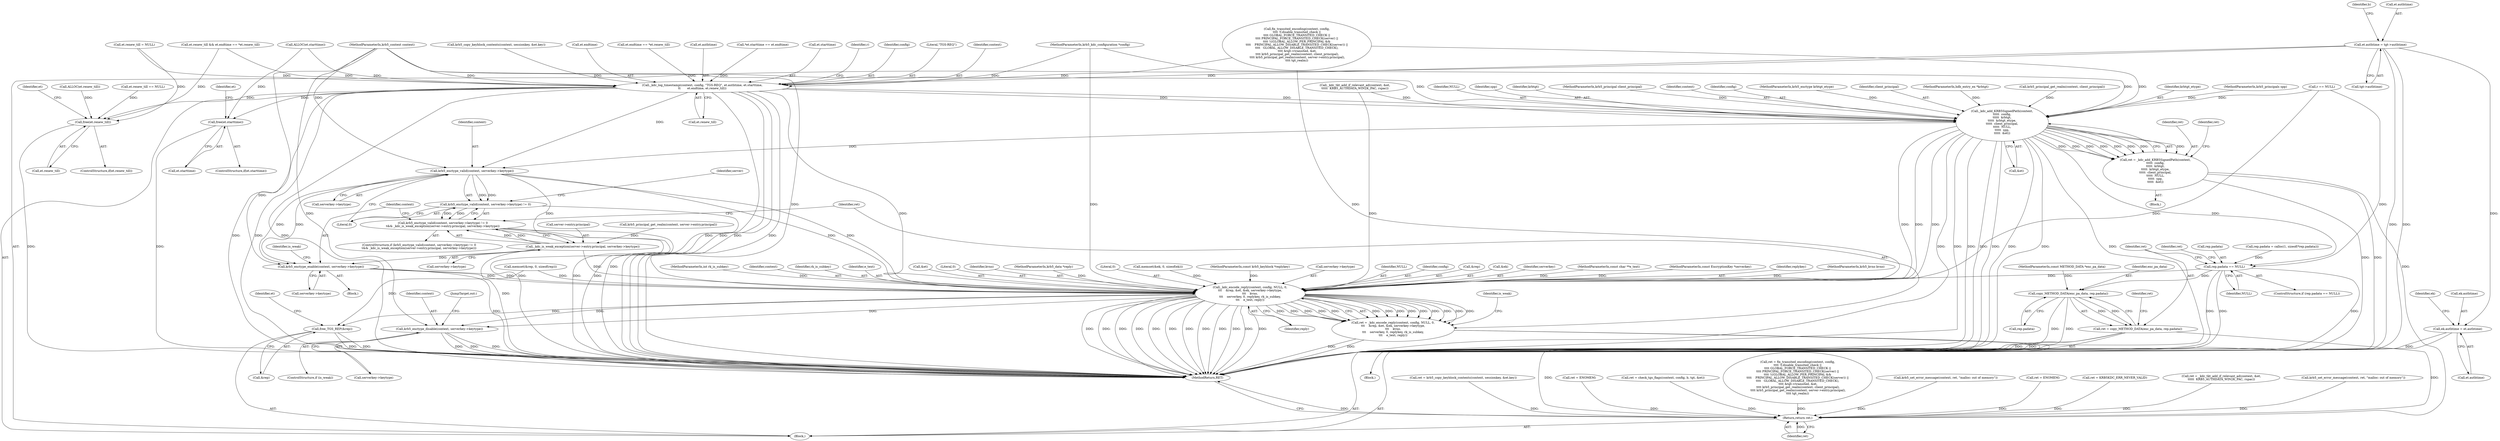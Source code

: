 digraph "0_heimdal_b1e699103f08d6a0ca46a122193c9da65f6cf837_1@pointer" {
"1000178" [label="(Call,et.authtime = tgt->authtime)"];
"1000863" [label="(Call,ek.authtime = et.authtime)"];
"1000909" [label="(Call,_kdc_log_timestamp(context, config, \"TGS-REQ\", et.authtime, et.starttime,\n\t\t       et.endtime, et.renew_till))"];
"1000949" [label="(Call,_kdc_add_KRB5SignedPath(context,\n\t\t\t\t\t  config,\n\t\t\t\t\t  krbtgt,\n\t\t\t\t\t  krbtgt_etype,\n\t\t\t\t\t  client_principal,\n\t\t\t\t\t  NULL,\n\t\t\t\t\t  spp,\n\t\t\t\t\t  &et))"];
"1000947" [label="(Call,ret = _kdc_add_KRB5SignedPath(context,\n\t\t\t\t\t  config,\n\t\t\t\t\t  krbtgt,\n\t\t\t\t\t  krbtgt_etype,\n\t\t\t\t\t  client_principal,\n\t\t\t\t\t  NULL,\n\t\t\t\t\t  spp,\n\t\t\t\t\t  &et))"];
"1001120" [label="(Return,return ret;)"];
"1000979" [label="(Call,rep.padata == NULL)"];
"1000991" [label="(Call,copy_METHOD_DATA(enc_pa_data, rep.padata))"];
"1000989" [label="(Call,ret = copy_METHOD_DATA(enc_pa_data, rep.padata))"];
"1001028" [label="(Call,_kdc_encode_reply(context, config, NULL, 0,\n\t\t\t    &rep, &et, &ek, serverkey->keytype,\n\t\t\t    kvno,\n\t\t\t    serverkey, 0, replykey, rk_is_subkey,\n\t\t\t    e_text, reply))"];
"1001026" [label="(Call,ret = _kdc_encode_reply(context, config, NULL, 0,\n\t\t\t    &rep, &et, &ek, serverkey->keytype,\n\t\t\t    kvno,\n\t\t\t    serverkey, 0, replykey, rk_is_subkey,\n\t\t\t    e_text, reply))"];
"1001051" [label="(Call,krb5_enctype_disable(context, serverkey->keytype))"];
"1001057" [label="(Call,free_TGS_REP(&rep))"];
"1001002" [label="(Call,krb5_enctype_valid(context, serverkey->keytype))"];
"1001001" [label="(Call,krb5_enctype_valid(context, serverkey->keytype) != 0)"];
"1001000" [label="(Call,krb5_enctype_valid(context, serverkey->keytype) != 0\n\t&& _kdc_is_weak_exception(server->entry.principal, serverkey->keytype))"];
"1001008" [label="(Call,_kdc_is_weak_exception(server->entry.principal, serverkey->keytype))"];
"1001018" [label="(Call,krb5_enctype_enable(context, serverkey->keytype))"];
"1001069" [label="(Call,free(et.starttime))"];
"1001077" [label="(Call,free(et.renew_till))"];
"1000781" [label="(Call,ret = krb5_copy_keyblock_contents(context, sessionkey, &et.key))"];
"1000953" [label="(Identifier,krbtgt_etype)"];
"1000178" [label="(Call,et.authtime = tgt->authtime)"];
"1000132" [label="(MethodParameterIn,const METHOD_DATA *enc_pa_data)"];
"1000130" [label="(MethodParameterIn,krb5_principals spp)"];
"1001044" [label="(Literal,0)"];
"1000162" [label="(Call,memset(&ek, 0, sizeof(ek)))"];
"1000116" [label="(MethodParameterIn,const krb5_keyblock *replykey)"];
"1000546" [label="(Call,*et.starttime == et.endtime)"];
"1000838" [label="(Call,ret = ENOMEM)"];
"1001039" [label="(Call,serverkey->keytype)"];
"1000150" [label="(Call,memset(&rep, 0, sizeof(rep)))"];
"1000212" [label="(Call,ret = check_tgs_flags(context, config, b, tgt, &et))"];
"1000916" [label="(Call,et.starttime)"];
"1000188" [label="(Identifier,b)"];
"1001050" [label="(Identifier,is_weak)"];
"1000966" [label="(Block,)"];
"1001007" [label="(Literal,0)"];
"1001075" [label="(Identifier,et)"];
"1001048" [label="(Identifier,reply)"];
"1000226" [label="(Call,fix_transited_encoding(context, config,\n\t\t\t\t !f.disable_transited_check ||\n\t\t\t\t GLOBAL_FORCE_TRANSITED_CHECK ||\n\t\t\t\t PRINCIPAL_FORCE_TRANSITED_CHECK(server) ||\n\t\t\t\t !((GLOBAL_ALLOW_PER_PRINCIPAL &&\n\t\t\t\t    PRINCIPAL_ALLOW_DISABLE_TRANSITED_CHECK(server)) ||\n\t\t\t\t   GLOBAL_ALLOW_DISABLE_TRANSITED_CHECK),\n \t\t\t\t &tgt->transited, &et,\n \t\t\t\t krb5_principal_get_realm(context, client_principal),\n \t\t\t\t krb5_principal_get_realm(context, server->entry.principal),\n\t\t\t\t tgt_realm))"];
"1001026" [label="(Call,ret = _kdc_encode_reply(context, config, NULL, 0,\n\t\t\t    &rep, &et, &ek, serverkey->keytype,\n\t\t\t    kvno,\n\t\t\t    serverkey, 0, replykey, rk_is_subkey,\n\t\t\t    e_text, reply))"];
"1000224" [label="(Call,ret = fix_transited_encoding(context, config,\n\t\t\t\t !f.disable_transited_check ||\n\t\t\t\t GLOBAL_FORCE_TRANSITED_CHECK ||\n\t\t\t\t PRINCIPAL_FORCE_TRANSITED_CHECK(server) ||\n\t\t\t\t !((GLOBAL_ALLOW_PER_PRINCIPAL &&\n\t\t\t\t    PRINCIPAL_ALLOW_DISABLE_TRANSITED_CHECK(server)) ||\n\t\t\t\t   GLOBAL_ALLOW_DISABLE_TRANSITED_CHECK),\n \t\t\t\t &tgt->transited, &et,\n \t\t\t\t krb5_principal_get_realm(context, client_principal),\n \t\t\t\t krb5_principal_get_realm(context, server->entry.principal),\n\t\t\t\t tgt_realm))"];
"1000182" [label="(Call,tgt->authtime)"];
"1000999" [label="(ControlStructure,if (krb5_enctype_valid(context, serverkey->keytype) != 0\n\t&& _kdc_is_weak_exception(server->entry.principal, serverkey->keytype)))"];
"1000955" [label="(Identifier,NULL)"];
"1001003" [label="(Identifier,context)"];
"1001004" [label="(Call,serverkey->keytype)"];
"1001049" [label="(ControlStructure,if (is_weak))"];
"1001031" [label="(Identifier,NULL)"];
"1000997" [label="(Identifier,ret)"];
"1000956" [label="(Identifier,spp)"];
"1001051" [label="(Call,krb5_enctype_disable(context, serverkey->keytype))"];
"1001030" [label="(Identifier,config)"];
"1001033" [label="(Call,&rep)"];
"1001001" [label="(Call,krb5_enctype_valid(context, serverkey->keytype) != 0)"];
"1001058" [label="(Call,&rep)"];
"1000952" [label="(Identifier,krbtgt)"];
"1000909" [label="(Call,_kdc_log_timestamp(context, config, \"TGS-REQ\", et.authtime, et.starttime,\n\t\t       et.endtime, et.renew_till))"];
"1000928" [label="(Identifier,r)"];
"1001019" [label="(Identifier,context)"];
"1000126" [label="(MethodParameterIn,krb5_principal client_principal)"];
"1000950" [label="(Identifier,context)"];
"1001070" [label="(Call,et.starttime)"];
"1000718" [label="(Call,krb5_set_error_message(context, ret, \"malloc: out of memory\"))"];
"1000983" [label="(Identifier,NULL)"];
"1001037" [label="(Call,&ek)"];
"1001063" [label="(Identifier,et)"];
"1000936" [label="(Call,r == NULL)"];
"1000111" [label="(MethodParameterIn,krb5_context context)"];
"1001043" [label="(Identifier,serverkey)"];
"1000985" [label="(Call,ret = ENOMEM)"];
"1001009" [label="(Call,server->entry.principal)"];
"1000133" [label="(MethodParameterIn,const char **e_text)"];
"1001053" [label="(Call,serverkey->keytype)"];
"1001027" [label="(Identifier,ret)"];
"1000978" [label="(ControlStructure,if (rep.padata == NULL))"];
"1001078" [label="(Call,et.renew_till)"];
"1000948" [label="(Identifier,ret)"];
"1000864" [label="(Call,ek.authtime)"];
"1000951" [label="(Identifier,config)"];
"1000863" [label="(Call,ek.authtime = et.authtime)"];
"1000989" [label="(Call,ret = copy_METHOD_DATA(enc_pa_data, rep.padata))"];
"1000555" [label="(Call,ret = KRB5KDC_ERR_NEVER_VALID)"];
"1001052" [label="(Identifier,context)"];
"1001002" [label="(Call,krb5_enctype_valid(context, serverkey->keytype))"];
"1000992" [label="(Identifier,enc_pa_data)"];
"1001120" [label="(Return,return ret;)"];
"1000640" [label="(Call,ret = _kdc_tkt_add_if_relevant_ad(context, &et,\n\t\t\t\t\t  KRB5_AUTHDATA_WIN2K_PAC, rspac))"];
"1000872" [label="(Identifier,ek)"];
"1000911" [label="(Identifier,config)"];
"1001069" [label="(Call,free(et.starttime))"];
"1000112" [label="(MethodParameterIn,krb5_kdc_configuration *config)"];
"1001017" [label="(Block,)"];
"1000980" [label="(Call,rep.padata)"];
"1000946" [label="(Block,)"];
"1000686" [label="(Call,krb5_set_error_message(context, ret, \"malloc: out of memory\"))"];
"1000129" [label="(MethodParameterIn,krb5_enctype krbtgt_etype)"];
"1000135" [label="(Block,)"];
"1000118" [label="(MethodParameterIn,const EncryptionKey *serverkey)"];
"1000577" [label="(Call,et.renew_till = NULL)"];
"1000912" [label="(Literal,\"TGS-REQ\")"];
"1000993" [label="(Call,rep.padata)"];
"1001028" [label="(Call,_kdc_encode_reply(context, config, NULL, 0,\n\t\t\t    &rep, &et, &ek, serverkey->keytype,\n\t\t\t    kvno,\n\t\t\t    serverkey, 0, replykey, rk_is_subkey,\n\t\t\t    e_text, reply))"];
"1000954" [label="(Identifier,client_principal)"];
"1001045" [label="(Identifier,replykey)"];
"1000120" [label="(MethodParameterIn,krb5_kvno kvno)"];
"1001083" [label="(Identifier,et)"];
"1000117" [label="(MethodParameterIn,int rk_is_subkey)"];
"1001121" [label="(Identifier,ret)"];
"1000957" [label="(Call,&et)"];
"1001029" [label="(Identifier,context)"];
"1001057" [label="(Call,free_TGS_REP(&rep))"];
"1000910" [label="(Identifier,context)"];
"1000960" [label="(Identifier,ret)"];
"1000128" [label="(MethodParameterIn,hdb_entry_ex *krbtgt)"];
"1000947" [label="(Call,ret = _kdc_add_KRB5SignedPath(context,\n\t\t\t\t\t  config,\n\t\t\t\t\t  krbtgt,\n\t\t\t\t\t  krbtgt_etype,\n\t\t\t\t\t  client_principal,\n\t\t\t\t\t  NULL,\n\t\t\t\t\t  spp,\n\t\t\t\t\t  &et))"];
"1000867" [label="(Call,et.authtime)"];
"1001046" [label="(Identifier,rk_is_subkey)"];
"1001056" [label="(JumpTarget,out:)"];
"1000967" [label="(Call,rep.padata = calloc(1, sizeof(*rep.padata)))"];
"1000990" [label="(Identifier,ret)"];
"1001077" [label="(Call,free(et.renew_till))"];
"1001020" [label="(Call,serverkey->keytype)"];
"1000179" [label="(Call,et.authtime)"];
"1000783" [label="(Call,krb5_copy_keyblock_contents(context, sessionkey, &et.key))"];
"1000255" [label="(Call,krb5_principal_get_realm(context, server->entry.principal))"];
"1001011" [label="(Identifier,server)"];
"1000979" [label="(Call,rep.padata == NULL)"];
"1000202" [label="(Call,ALLOC(et.starttime))"];
"1001047" [label="(Identifier,e_text)"];
"1001014" [label="(Call,serverkey->keytype)"];
"1000412" [label="(Call,ALLOC(et.renew_till))"];
"1000991" [label="(Call,copy_METHOD_DATA(enc_pa_data, rep.padata))"];
"1000919" [label="(Call,et.endtime)"];
"1000922" [label="(Call,et.renew_till)"];
"1000642" [label="(Call,_kdc_tkt_add_if_relevant_ad(context, &et,\n\t\t\t\t\t  KRB5_AUTHDATA_WIN2K_PAC, rspac))"];
"1001035" [label="(Call,&et)"];
"1000986" [label="(Identifier,ret)"];
"1000949" [label="(Call,_kdc_add_KRB5SignedPath(context,\n\t\t\t\t\t  config,\n\t\t\t\t\t  krbtgt,\n\t\t\t\t\t  krbtgt_etype,\n\t\t\t\t\t  client_principal,\n\t\t\t\t\t  NULL,\n\t\t\t\t\t  spp,\n\t\t\t\t\t  &et))"];
"1001122" [label="(MethodReturn,RET)"];
"1001073" [label="(ControlStructure,if(et.renew_till))"];
"1001000" [label="(Call,krb5_enctype_valid(context, serverkey->keytype) != 0\n\t&& _kdc_is_weak_exception(server->entry.principal, serverkey->keytype))"];
"1000560" [label="(Call,et.renew_till && et.endtime == *et.renew_till)"];
"1001008" [label="(Call,_kdc_is_weak_exception(server->entry.principal, serverkey->keytype))"];
"1000252" [label="(Call,krb5_principal_get_realm(context, client_principal))"];
"1001032" [label="(Literal,0)"];
"1001065" [label="(ControlStructure,if(et.starttime))"];
"1001018" [label="(Call,krb5_enctype_enable(context, serverkey->keytype))"];
"1001042" [label="(Identifier,kvno)"];
"1000564" [label="(Call,et.endtime == *et.renew_till)"];
"1000385" [label="(Call,et.renew_till == NULL)"];
"1001024" [label="(Identifier,is_weak)"];
"1000913" [label="(Call,et.authtime)"];
"1000134" [label="(MethodParameterIn,krb5_data *reply)"];
"1000178" -> "1000135"  [label="AST: "];
"1000178" -> "1000182"  [label="CFG: "];
"1000179" -> "1000178"  [label="AST: "];
"1000182" -> "1000178"  [label="AST: "];
"1000188" -> "1000178"  [label="CFG: "];
"1000178" -> "1001122"  [label="DDG: "];
"1000178" -> "1001122"  [label="DDG: "];
"1000178" -> "1000863"  [label="DDG: "];
"1000178" -> "1000909"  [label="DDG: "];
"1000863" -> "1000135"  [label="AST: "];
"1000863" -> "1000867"  [label="CFG: "];
"1000864" -> "1000863"  [label="AST: "];
"1000867" -> "1000863"  [label="AST: "];
"1000872" -> "1000863"  [label="CFG: "];
"1000863" -> "1001122"  [label="DDG: "];
"1000909" -> "1000135"  [label="AST: "];
"1000909" -> "1000922"  [label="CFG: "];
"1000910" -> "1000909"  [label="AST: "];
"1000911" -> "1000909"  [label="AST: "];
"1000912" -> "1000909"  [label="AST: "];
"1000913" -> "1000909"  [label="AST: "];
"1000916" -> "1000909"  [label="AST: "];
"1000919" -> "1000909"  [label="AST: "];
"1000922" -> "1000909"  [label="AST: "];
"1000928" -> "1000909"  [label="CFG: "];
"1000909" -> "1001122"  [label="DDG: "];
"1000909" -> "1001122"  [label="DDG: "];
"1000909" -> "1001122"  [label="DDG: "];
"1000909" -> "1001122"  [label="DDG: "];
"1000909" -> "1001122"  [label="DDG: "];
"1000909" -> "1001122"  [label="DDG: "];
"1000909" -> "1001122"  [label="DDG: "];
"1000783" -> "1000909"  [label="DDG: "];
"1000111" -> "1000909"  [label="DDG: "];
"1000226" -> "1000909"  [label="DDG: "];
"1000112" -> "1000909"  [label="DDG: "];
"1000202" -> "1000909"  [label="DDG: "];
"1000564" -> "1000909"  [label="DDG: "];
"1000546" -> "1000909"  [label="DDG: "];
"1000577" -> "1000909"  [label="DDG: "];
"1000560" -> "1000909"  [label="DDG: "];
"1000909" -> "1000949"  [label="DDG: "];
"1000909" -> "1000949"  [label="DDG: "];
"1000909" -> "1001002"  [label="DDG: "];
"1000909" -> "1001028"  [label="DDG: "];
"1000909" -> "1001069"  [label="DDG: "];
"1000909" -> "1001077"  [label="DDG: "];
"1000949" -> "1000947"  [label="AST: "];
"1000949" -> "1000957"  [label="CFG: "];
"1000950" -> "1000949"  [label="AST: "];
"1000951" -> "1000949"  [label="AST: "];
"1000952" -> "1000949"  [label="AST: "];
"1000953" -> "1000949"  [label="AST: "];
"1000954" -> "1000949"  [label="AST: "];
"1000955" -> "1000949"  [label="AST: "];
"1000956" -> "1000949"  [label="AST: "];
"1000957" -> "1000949"  [label="AST: "];
"1000947" -> "1000949"  [label="CFG: "];
"1000949" -> "1001122"  [label="DDG: "];
"1000949" -> "1001122"  [label="DDG: "];
"1000949" -> "1001122"  [label="DDG: "];
"1000949" -> "1001122"  [label="DDG: "];
"1000949" -> "1001122"  [label="DDG: "];
"1000949" -> "1001122"  [label="DDG: "];
"1000949" -> "1001122"  [label="DDG: "];
"1000949" -> "1001122"  [label="DDG: "];
"1000949" -> "1000947"  [label="DDG: "];
"1000949" -> "1000947"  [label="DDG: "];
"1000949" -> "1000947"  [label="DDG: "];
"1000949" -> "1000947"  [label="DDG: "];
"1000949" -> "1000947"  [label="DDG: "];
"1000949" -> "1000947"  [label="DDG: "];
"1000949" -> "1000947"  [label="DDG: "];
"1000949" -> "1000947"  [label="DDG: "];
"1000111" -> "1000949"  [label="DDG: "];
"1000112" -> "1000949"  [label="DDG: "];
"1000128" -> "1000949"  [label="DDG: "];
"1000129" -> "1000949"  [label="DDG: "];
"1000252" -> "1000949"  [label="DDG: "];
"1000126" -> "1000949"  [label="DDG: "];
"1000936" -> "1000949"  [label="DDG: "];
"1000130" -> "1000949"  [label="DDG: "];
"1000642" -> "1000949"  [label="DDG: "];
"1000226" -> "1000949"  [label="DDG: "];
"1000949" -> "1000979"  [label="DDG: "];
"1000949" -> "1001002"  [label="DDG: "];
"1000949" -> "1001028"  [label="DDG: "];
"1000949" -> "1001028"  [label="DDG: "];
"1000949" -> "1001028"  [label="DDG: "];
"1000947" -> "1000946"  [label="AST: "];
"1000948" -> "1000947"  [label="AST: "];
"1000960" -> "1000947"  [label="CFG: "];
"1000947" -> "1001122"  [label="DDG: "];
"1000947" -> "1001122"  [label="DDG: "];
"1000947" -> "1001120"  [label="DDG: "];
"1001120" -> "1000135"  [label="AST: "];
"1001120" -> "1001121"  [label="CFG: "];
"1001121" -> "1001120"  [label="AST: "];
"1001122" -> "1001120"  [label="CFG: "];
"1001120" -> "1001122"  [label="DDG: "];
"1001121" -> "1001120"  [label="DDG: "];
"1001026" -> "1001120"  [label="DDG: "];
"1000781" -> "1001120"  [label="DDG: "];
"1000989" -> "1001120"  [label="DDG: "];
"1000718" -> "1001120"  [label="DDG: "];
"1000838" -> "1001120"  [label="DDG: "];
"1000640" -> "1001120"  [label="DDG: "];
"1000224" -> "1001120"  [label="DDG: "];
"1000555" -> "1001120"  [label="DDG: "];
"1000686" -> "1001120"  [label="DDG: "];
"1000212" -> "1001120"  [label="DDG: "];
"1000985" -> "1001120"  [label="DDG: "];
"1000979" -> "1000978"  [label="AST: "];
"1000979" -> "1000983"  [label="CFG: "];
"1000980" -> "1000979"  [label="AST: "];
"1000983" -> "1000979"  [label="AST: "];
"1000986" -> "1000979"  [label="CFG: "];
"1000990" -> "1000979"  [label="CFG: "];
"1000979" -> "1001122"  [label="DDG: "];
"1000979" -> "1001122"  [label="DDG: "];
"1000979" -> "1001122"  [label="DDG: "];
"1000967" -> "1000979"  [label="DDG: "];
"1000936" -> "1000979"  [label="DDG: "];
"1000979" -> "1000991"  [label="DDG: "];
"1000979" -> "1001028"  [label="DDG: "];
"1000991" -> "1000989"  [label="AST: "];
"1000991" -> "1000993"  [label="CFG: "];
"1000992" -> "1000991"  [label="AST: "];
"1000993" -> "1000991"  [label="AST: "];
"1000989" -> "1000991"  [label="CFG: "];
"1000991" -> "1001122"  [label="DDG: "];
"1000991" -> "1001122"  [label="DDG: "];
"1000991" -> "1000989"  [label="DDG: "];
"1000991" -> "1000989"  [label="DDG: "];
"1000132" -> "1000991"  [label="DDG: "];
"1000989" -> "1000966"  [label="AST: "];
"1000990" -> "1000989"  [label="AST: "];
"1000997" -> "1000989"  [label="CFG: "];
"1000989" -> "1001122"  [label="DDG: "];
"1000989" -> "1001122"  [label="DDG: "];
"1001028" -> "1001026"  [label="AST: "];
"1001028" -> "1001048"  [label="CFG: "];
"1001029" -> "1001028"  [label="AST: "];
"1001030" -> "1001028"  [label="AST: "];
"1001031" -> "1001028"  [label="AST: "];
"1001032" -> "1001028"  [label="AST: "];
"1001033" -> "1001028"  [label="AST: "];
"1001035" -> "1001028"  [label="AST: "];
"1001037" -> "1001028"  [label="AST: "];
"1001039" -> "1001028"  [label="AST: "];
"1001042" -> "1001028"  [label="AST: "];
"1001043" -> "1001028"  [label="AST: "];
"1001044" -> "1001028"  [label="AST: "];
"1001045" -> "1001028"  [label="AST: "];
"1001046" -> "1001028"  [label="AST: "];
"1001047" -> "1001028"  [label="AST: "];
"1001048" -> "1001028"  [label="AST: "];
"1001026" -> "1001028"  [label="CFG: "];
"1001028" -> "1001122"  [label="DDG: "];
"1001028" -> "1001122"  [label="DDG: "];
"1001028" -> "1001122"  [label="DDG: "];
"1001028" -> "1001122"  [label="DDG: "];
"1001028" -> "1001122"  [label="DDG: "];
"1001028" -> "1001122"  [label="DDG: "];
"1001028" -> "1001122"  [label="DDG: "];
"1001028" -> "1001122"  [label="DDG: "];
"1001028" -> "1001122"  [label="DDG: "];
"1001028" -> "1001122"  [label="DDG: "];
"1001028" -> "1001122"  [label="DDG: "];
"1001028" -> "1001122"  [label="DDG: "];
"1001028" -> "1001026"  [label="DDG: "];
"1001028" -> "1001026"  [label="DDG: "];
"1001028" -> "1001026"  [label="DDG: "];
"1001028" -> "1001026"  [label="DDG: "];
"1001028" -> "1001026"  [label="DDG: "];
"1001028" -> "1001026"  [label="DDG: "];
"1001028" -> "1001026"  [label="DDG: "];
"1001028" -> "1001026"  [label="DDG: "];
"1001028" -> "1001026"  [label="DDG: "];
"1001028" -> "1001026"  [label="DDG: "];
"1001028" -> "1001026"  [label="DDG: "];
"1001028" -> "1001026"  [label="DDG: "];
"1001028" -> "1001026"  [label="DDG: "];
"1001028" -> "1001026"  [label="DDG: "];
"1001002" -> "1001028"  [label="DDG: "];
"1001002" -> "1001028"  [label="DDG: "];
"1001018" -> "1001028"  [label="DDG: "];
"1001018" -> "1001028"  [label="DDG: "];
"1000111" -> "1001028"  [label="DDG: "];
"1000112" -> "1001028"  [label="DDG: "];
"1000936" -> "1001028"  [label="DDG: "];
"1000150" -> "1001028"  [label="DDG: "];
"1000642" -> "1001028"  [label="DDG: "];
"1000226" -> "1001028"  [label="DDG: "];
"1000162" -> "1001028"  [label="DDG: "];
"1001008" -> "1001028"  [label="DDG: "];
"1000120" -> "1001028"  [label="DDG: "];
"1000118" -> "1001028"  [label="DDG: "];
"1000116" -> "1001028"  [label="DDG: "];
"1000117" -> "1001028"  [label="DDG: "];
"1000133" -> "1001028"  [label="DDG: "];
"1000134" -> "1001028"  [label="DDG: "];
"1001028" -> "1001051"  [label="DDG: "];
"1001028" -> "1001051"  [label="DDG: "];
"1001028" -> "1001057"  [label="DDG: "];
"1001026" -> "1000135"  [label="AST: "];
"1001027" -> "1001026"  [label="AST: "];
"1001050" -> "1001026"  [label="CFG: "];
"1001026" -> "1001122"  [label="DDG: "];
"1001026" -> "1001122"  [label="DDG: "];
"1001051" -> "1001049"  [label="AST: "];
"1001051" -> "1001053"  [label="CFG: "];
"1001052" -> "1001051"  [label="AST: "];
"1001053" -> "1001051"  [label="AST: "];
"1001056" -> "1001051"  [label="CFG: "];
"1001051" -> "1001122"  [label="DDG: "];
"1001051" -> "1001122"  [label="DDG: "];
"1001051" -> "1001122"  [label="DDG: "];
"1000111" -> "1001051"  [label="DDG: "];
"1001057" -> "1000135"  [label="AST: "];
"1001057" -> "1001058"  [label="CFG: "];
"1001058" -> "1001057"  [label="AST: "];
"1001063" -> "1001057"  [label="CFG: "];
"1001057" -> "1001122"  [label="DDG: "];
"1001057" -> "1001122"  [label="DDG: "];
"1000150" -> "1001057"  [label="DDG: "];
"1001002" -> "1001001"  [label="AST: "];
"1001002" -> "1001004"  [label="CFG: "];
"1001003" -> "1001002"  [label="AST: "];
"1001004" -> "1001002"  [label="AST: "];
"1001007" -> "1001002"  [label="CFG: "];
"1001002" -> "1001001"  [label="DDG: "];
"1001002" -> "1001001"  [label="DDG: "];
"1000111" -> "1001002"  [label="DDG: "];
"1001002" -> "1001008"  [label="DDG: "];
"1001002" -> "1001018"  [label="DDG: "];
"1001002" -> "1001018"  [label="DDG: "];
"1001001" -> "1001000"  [label="AST: "];
"1001001" -> "1001007"  [label="CFG: "];
"1001007" -> "1001001"  [label="AST: "];
"1001011" -> "1001001"  [label="CFG: "];
"1001000" -> "1001001"  [label="CFG: "];
"1001001" -> "1001122"  [label="DDG: "];
"1001001" -> "1001000"  [label="DDG: "];
"1001001" -> "1001000"  [label="DDG: "];
"1001000" -> "1000999"  [label="AST: "];
"1001000" -> "1001008"  [label="CFG: "];
"1001008" -> "1001000"  [label="AST: "];
"1001019" -> "1001000"  [label="CFG: "];
"1001027" -> "1001000"  [label="CFG: "];
"1001000" -> "1001122"  [label="DDG: "];
"1001000" -> "1001122"  [label="DDG: "];
"1001000" -> "1001122"  [label="DDG: "];
"1001008" -> "1001000"  [label="DDG: "];
"1001008" -> "1001000"  [label="DDG: "];
"1001008" -> "1001014"  [label="CFG: "];
"1001009" -> "1001008"  [label="AST: "];
"1001014" -> "1001008"  [label="AST: "];
"1001008" -> "1001122"  [label="DDG: "];
"1000255" -> "1001008"  [label="DDG: "];
"1001008" -> "1001018"  [label="DDG: "];
"1001018" -> "1001017"  [label="AST: "];
"1001018" -> "1001020"  [label="CFG: "];
"1001019" -> "1001018"  [label="AST: "];
"1001020" -> "1001018"  [label="AST: "];
"1001024" -> "1001018"  [label="CFG: "];
"1001018" -> "1001122"  [label="DDG: "];
"1000111" -> "1001018"  [label="DDG: "];
"1001069" -> "1001065"  [label="AST: "];
"1001069" -> "1001070"  [label="CFG: "];
"1001070" -> "1001069"  [label="AST: "];
"1001075" -> "1001069"  [label="CFG: "];
"1001069" -> "1001122"  [label="DDG: "];
"1000202" -> "1001069"  [label="DDG: "];
"1001077" -> "1001073"  [label="AST: "];
"1001077" -> "1001078"  [label="CFG: "];
"1001078" -> "1001077"  [label="AST: "];
"1001083" -> "1001077"  [label="CFG: "];
"1001077" -> "1001122"  [label="DDG: "];
"1000385" -> "1001077"  [label="DDG: "];
"1000560" -> "1001077"  [label="DDG: "];
"1000412" -> "1001077"  [label="DDG: "];
"1000577" -> "1001077"  [label="DDG: "];
}
